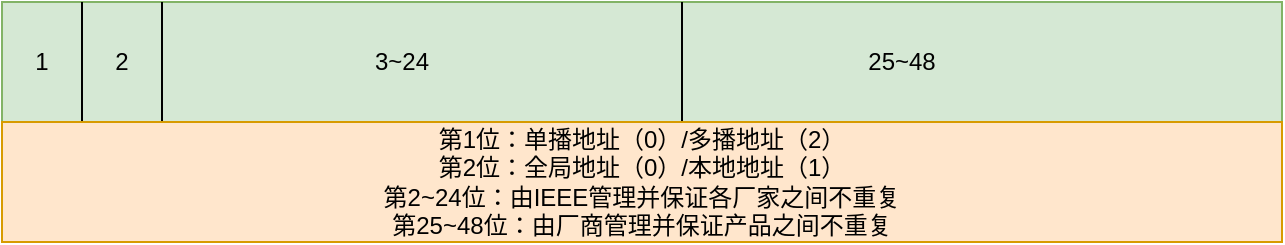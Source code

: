 <mxfile version="13.2.4" type="device"><diagram id="nAD6X2lLlDB-hG6MS_TW" name="第 1 页"><mxGraphModel dx="768" dy="491" grid="1" gridSize="10" guides="1" tooltips="1" connect="1" arrows="1" fold="1" page="1" pageScale="1" pageWidth="827" pageHeight="1169" math="0" shadow="0"><root><mxCell id="0"/><mxCell id="1" parent="0"/><mxCell id="uXPWdrDkAH_tBR8U-frY-1" value="" style="rounded=0;whiteSpace=wrap;html=1;fillColor=#d5e8d4;strokeColor=#82b366;" vertex="1" parent="1"><mxGeometry x="130" y="200" width="640" height="60" as="geometry"/></mxCell><mxCell id="uXPWdrDkAH_tBR8U-frY-2" value="" style="endArrow=none;html=1;" edge="1" parent="1" source="uXPWdrDkAH_tBR8U-frY-1"><mxGeometry width="50" height="50" relative="1" as="geometry"><mxPoint x="120" y="250" as="sourcePoint"/><mxPoint x="170" y="200" as="targetPoint"/><Array as="points"><mxPoint x="170" y="260"/></Array></mxGeometry></mxCell><mxCell id="uXPWdrDkAH_tBR8U-frY-3" value="1" style="text;html=1;strokeColor=none;fillColor=none;align=center;verticalAlign=middle;whiteSpace=wrap;rounded=0;" vertex="1" parent="1"><mxGeometry x="130" y="220" width="40" height="20" as="geometry"/></mxCell><mxCell id="uXPWdrDkAH_tBR8U-frY-4" value="" style="endArrow=none;html=1;" edge="1" parent="1"><mxGeometry width="50" height="50" relative="1" as="geometry"><mxPoint x="210.0" y="260" as="sourcePoint"/><mxPoint x="210" y="200" as="targetPoint"/><Array as="points"><mxPoint x="210" y="260"/></Array></mxGeometry></mxCell><mxCell id="uXPWdrDkAH_tBR8U-frY-5" value="2" style="text;html=1;strokeColor=none;fillColor=none;align=center;verticalAlign=middle;whiteSpace=wrap;rounded=0;" vertex="1" parent="1"><mxGeometry x="170" y="220" width="40" height="20" as="geometry"/></mxCell><mxCell id="uXPWdrDkAH_tBR8U-frY-6" value="" style="endArrow=none;html=1;" edge="1" parent="1"><mxGeometry width="50" height="50" relative="1" as="geometry"><mxPoint x="470.0" y="260" as="sourcePoint"/><mxPoint x="470" y="200" as="targetPoint"/><Array as="points"><mxPoint x="470" y="260"/></Array></mxGeometry></mxCell><mxCell id="uXPWdrDkAH_tBR8U-frY-8" value="25~48" style="text;html=1;strokeColor=none;fillColor=none;align=center;verticalAlign=middle;whiteSpace=wrap;rounded=0;" vertex="1" parent="1"><mxGeometry x="560" y="220" width="40" height="20" as="geometry"/></mxCell><mxCell id="uXPWdrDkAH_tBR8U-frY-9" value="3~24" style="text;html=1;strokeColor=none;fillColor=none;align=center;verticalAlign=middle;whiteSpace=wrap;rounded=0;" vertex="1" parent="1"><mxGeometry x="310" y="220" width="40" height="20" as="geometry"/></mxCell><mxCell id="uXPWdrDkAH_tBR8U-frY-10" value="第1位：单播地址（0）/多播地址（2）&lt;br&gt;第2位：全局地址（0）/本地地址（1）&lt;br&gt;第2~24位：由IEEE管理并保证各厂家之间不重复&lt;br&gt;第25~48位：由厂商管理并保证产品之间不重复" style="rounded=0;whiteSpace=wrap;html=1;fillColor=#ffe6cc;strokeColor=#d79b00;" vertex="1" parent="1"><mxGeometry x="130" y="260" width="640" height="60" as="geometry"/></mxCell></root></mxGraphModel></diagram></mxfile>